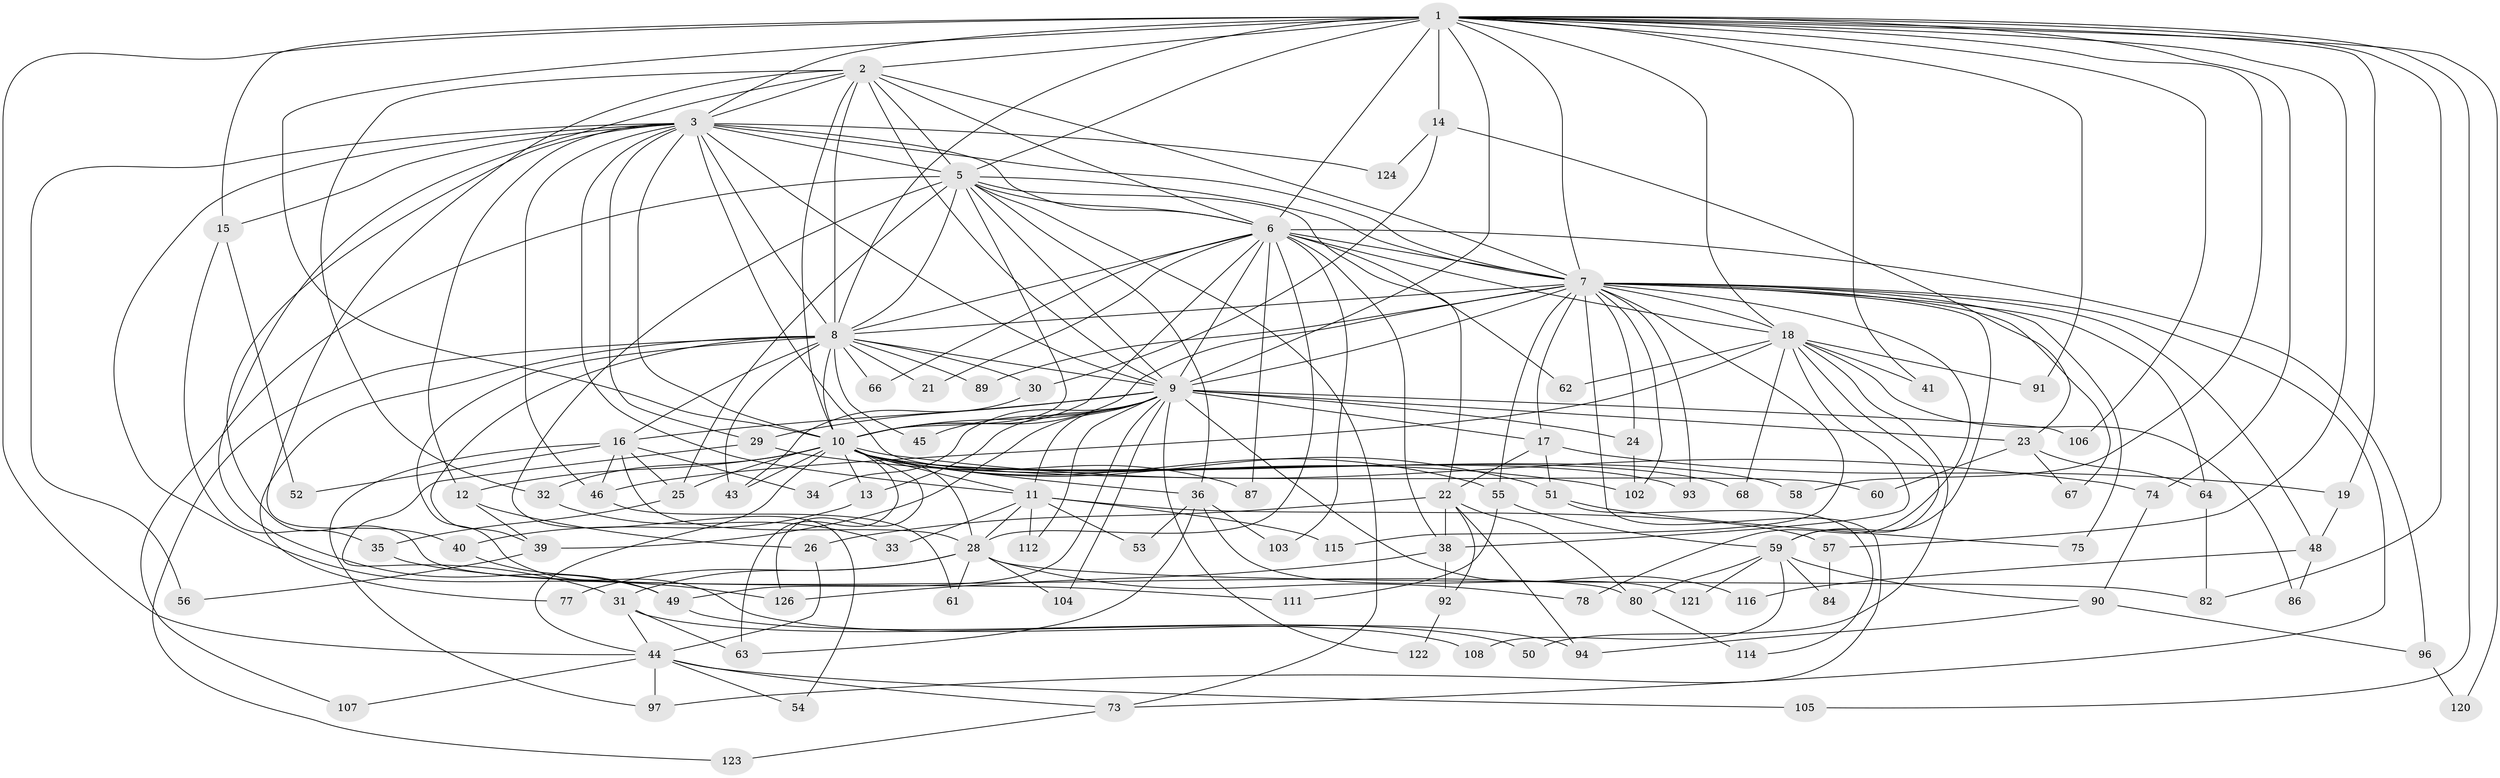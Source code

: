 // Generated by graph-tools (version 1.1) at 2025/23/03/03/25 07:23:35]
// undirected, 97 vertices, 232 edges
graph export_dot {
graph [start="1"]
  node [color=gray90,style=filled];
  1 [super="+4"];
  2 [super="+125"];
  3 [super="+71"];
  5 [super="+83"];
  6 [super="+27"];
  7 [super="+69"];
  8 [super="+113"];
  9 [super="+20"];
  10 [super="+79"];
  11 [super="+42"];
  12;
  13;
  14;
  15;
  16 [super="+85"];
  17;
  18 [super="+47"];
  19;
  21;
  22 [super="+81"];
  23;
  24;
  25 [super="+95"];
  26;
  28 [super="+37"];
  29;
  30 [super="+76"];
  31 [super="+70"];
  32;
  33;
  34;
  35;
  36 [super="+100"];
  38 [super="+118"];
  39;
  40;
  41;
  43;
  44 [super="+88"];
  45;
  46;
  48 [super="+119"];
  49 [super="+65"];
  50;
  51 [super="+98"];
  52;
  53;
  54;
  55;
  56;
  57;
  58;
  59 [super="+72"];
  60;
  61;
  62;
  63 [super="+109"];
  64;
  66;
  67;
  68;
  73 [super="+110"];
  74;
  75;
  77;
  78;
  80;
  82 [super="+127"];
  84;
  86;
  87;
  89;
  90;
  91;
  92;
  93;
  94 [super="+99"];
  96;
  97 [super="+101"];
  102 [super="+117"];
  103;
  104;
  105;
  106;
  107;
  108;
  111;
  112;
  114;
  115;
  116;
  120;
  121;
  122;
  123;
  124;
  126 [super="+128"];
  1 -- 2 [weight=2];
  1 -- 3 [weight=2];
  1 -- 5 [weight=2];
  1 -- 6 [weight=3];
  1 -- 7 [weight=2];
  1 -- 8 [weight=2];
  1 -- 9 [weight=2];
  1 -- 10 [weight=2];
  1 -- 14 [weight=2];
  1 -- 15;
  1 -- 19;
  1 -- 57;
  1 -- 58;
  1 -- 74;
  1 -- 82;
  1 -- 91;
  1 -- 41;
  1 -- 105;
  1 -- 106;
  1 -- 18 [weight=2];
  1 -- 120;
  1 -- 44;
  2 -- 3;
  2 -- 5 [weight=2];
  2 -- 6;
  2 -- 7;
  2 -- 8 [weight=2];
  2 -- 9;
  2 -- 10;
  2 -- 32;
  2 -- 40;
  2 -- 49;
  3 -- 5;
  3 -- 6;
  3 -- 7;
  3 -- 8;
  3 -- 9;
  3 -- 10;
  3 -- 12;
  3 -- 15;
  3 -- 29;
  3 -- 46;
  3 -- 56;
  3 -- 60;
  3 -- 80;
  3 -- 124;
  3 -- 126;
  3 -- 11;
  5 -- 6;
  5 -- 7;
  5 -- 8;
  5 -- 9;
  5 -- 10;
  5 -- 22;
  5 -- 36;
  5 -- 54;
  5 -- 73;
  5 -- 107;
  5 -- 25;
  6 -- 7;
  6 -- 8;
  6 -- 9;
  6 -- 10;
  6 -- 18;
  6 -- 21;
  6 -- 62;
  6 -- 87;
  6 -- 96;
  6 -- 103;
  6 -- 66;
  6 -- 38;
  6 -- 28;
  7 -- 8;
  7 -- 9;
  7 -- 10 [weight=2];
  7 -- 17;
  7 -- 24;
  7 -- 48;
  7 -- 55;
  7 -- 59;
  7 -- 64;
  7 -- 67;
  7 -- 73;
  7 -- 75;
  7 -- 78;
  7 -- 89;
  7 -- 93;
  7 -- 102;
  7 -- 115;
  7 -- 97;
  7 -- 18;
  8 -- 9;
  8 -- 10;
  8 -- 16;
  8 -- 21;
  8 -- 30;
  8 -- 43;
  8 -- 45;
  8 -- 66;
  8 -- 77;
  8 -- 89;
  8 -- 94;
  8 -- 123;
  8 -- 39;
  9 -- 10 [weight=2];
  9 -- 11;
  9 -- 13;
  9 -- 16;
  9 -- 17;
  9 -- 23;
  9 -- 24;
  9 -- 29;
  9 -- 34;
  9 -- 39;
  9 -- 45;
  9 -- 49;
  9 -- 104;
  9 -- 106;
  9 -- 112;
  9 -- 116;
  9 -- 122;
  10 -- 11;
  10 -- 12;
  10 -- 13;
  10 -- 25;
  10 -- 28;
  10 -- 32;
  10 -- 36;
  10 -- 43;
  10 -- 44;
  10 -- 51;
  10 -- 55;
  10 -- 58;
  10 -- 63;
  10 -- 68;
  10 -- 74;
  10 -- 87;
  10 -- 93;
  10 -- 126;
  11 -- 33;
  11 -- 53;
  11 -- 57;
  11 -- 112;
  11 -- 115;
  11 -- 28;
  12 -- 26;
  12 -- 39;
  13 -- 40;
  14 -- 23;
  14 -- 30;
  14 -- 124;
  15 -- 35;
  15 -- 52;
  16 -- 25;
  16 -- 28;
  16 -- 34;
  16 -- 52;
  16 -- 97;
  16 -- 46;
  17 -- 19;
  17 -- 22;
  17 -- 51 [weight=2];
  18 -- 38;
  18 -- 41;
  18 -- 46;
  18 -- 50;
  18 -- 59;
  18 -- 62;
  18 -- 68;
  18 -- 86;
  18 -- 91;
  19 -- 48;
  22 -- 26;
  22 -- 38;
  22 -- 92;
  22 -- 94;
  22 -- 80;
  23 -- 60;
  23 -- 64;
  23 -- 67;
  24 -- 102;
  25 -- 35;
  26 -- 44;
  28 -- 31;
  28 -- 82;
  28 -- 104;
  28 -- 61;
  28 -- 77;
  28 -- 78;
  29 -- 31;
  29 -- 102;
  30 -- 43;
  31 -- 63;
  31 -- 108;
  31 -- 44;
  32 -- 33;
  35 -- 111;
  36 -- 53;
  36 -- 63;
  36 -- 121;
  36 -- 103;
  38 -- 92;
  38 -- 126;
  39 -- 56;
  40 -- 49;
  44 -- 54;
  44 -- 97;
  44 -- 105;
  44 -- 107;
  44 -- 73;
  46 -- 61;
  48 -- 86;
  48 -- 116 [weight=2];
  49 -- 50;
  51 -- 75;
  51 -- 114;
  55 -- 111;
  55 -- 59;
  57 -- 84;
  59 -- 90;
  59 -- 108;
  59 -- 121;
  59 -- 80;
  59 -- 84;
  64 -- 82;
  73 -- 123;
  74 -- 90;
  80 -- 114;
  90 -- 94;
  90 -- 96;
  92 -- 122;
  96 -- 120;
}
